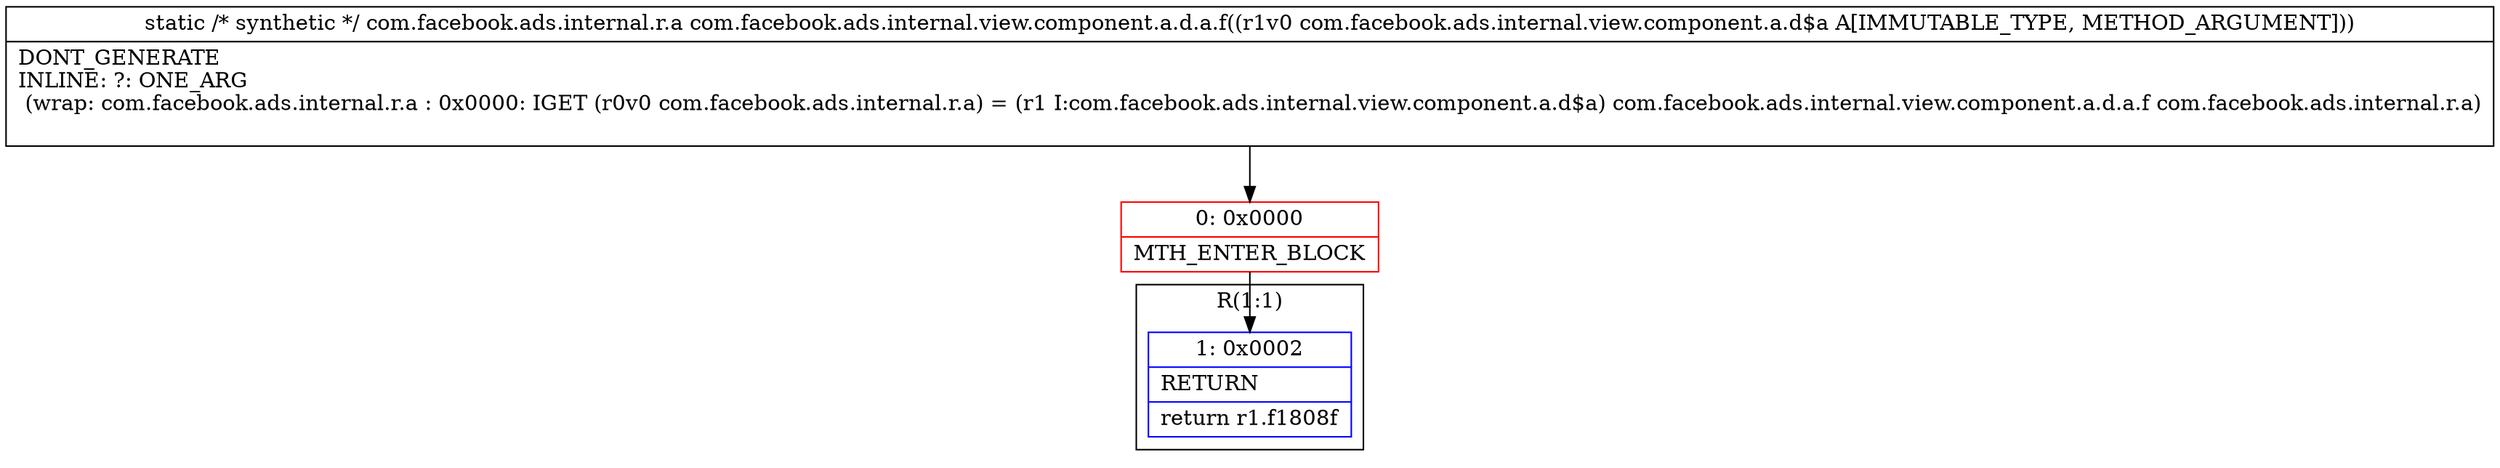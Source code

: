 digraph "CFG forcom.facebook.ads.internal.view.component.a.d.a.f(Lcom\/facebook\/ads\/internal\/view\/component\/a\/d$a;)Lcom\/facebook\/ads\/internal\/r\/a;" {
subgraph cluster_Region_1138985918 {
label = "R(1:1)";
node [shape=record,color=blue];
Node_1 [shape=record,label="{1\:\ 0x0002|RETURN\l|return r1.f1808f\l}"];
}
Node_0 [shape=record,color=red,label="{0\:\ 0x0000|MTH_ENTER_BLOCK\l}"];
MethodNode[shape=record,label="{static \/* synthetic *\/ com.facebook.ads.internal.r.a com.facebook.ads.internal.view.component.a.d.a.f((r1v0 com.facebook.ads.internal.view.component.a.d$a A[IMMUTABLE_TYPE, METHOD_ARGUMENT]))  | DONT_GENERATE\lINLINE: ?: ONE_ARG  \l  (wrap: com.facebook.ads.internal.r.a : 0x0000: IGET  (r0v0 com.facebook.ads.internal.r.a) = (r1 I:com.facebook.ads.internal.view.component.a.d$a) com.facebook.ads.internal.view.component.a.d.a.f com.facebook.ads.internal.r.a)\l\l}"];
MethodNode -> Node_0;
Node_0 -> Node_1;
}

